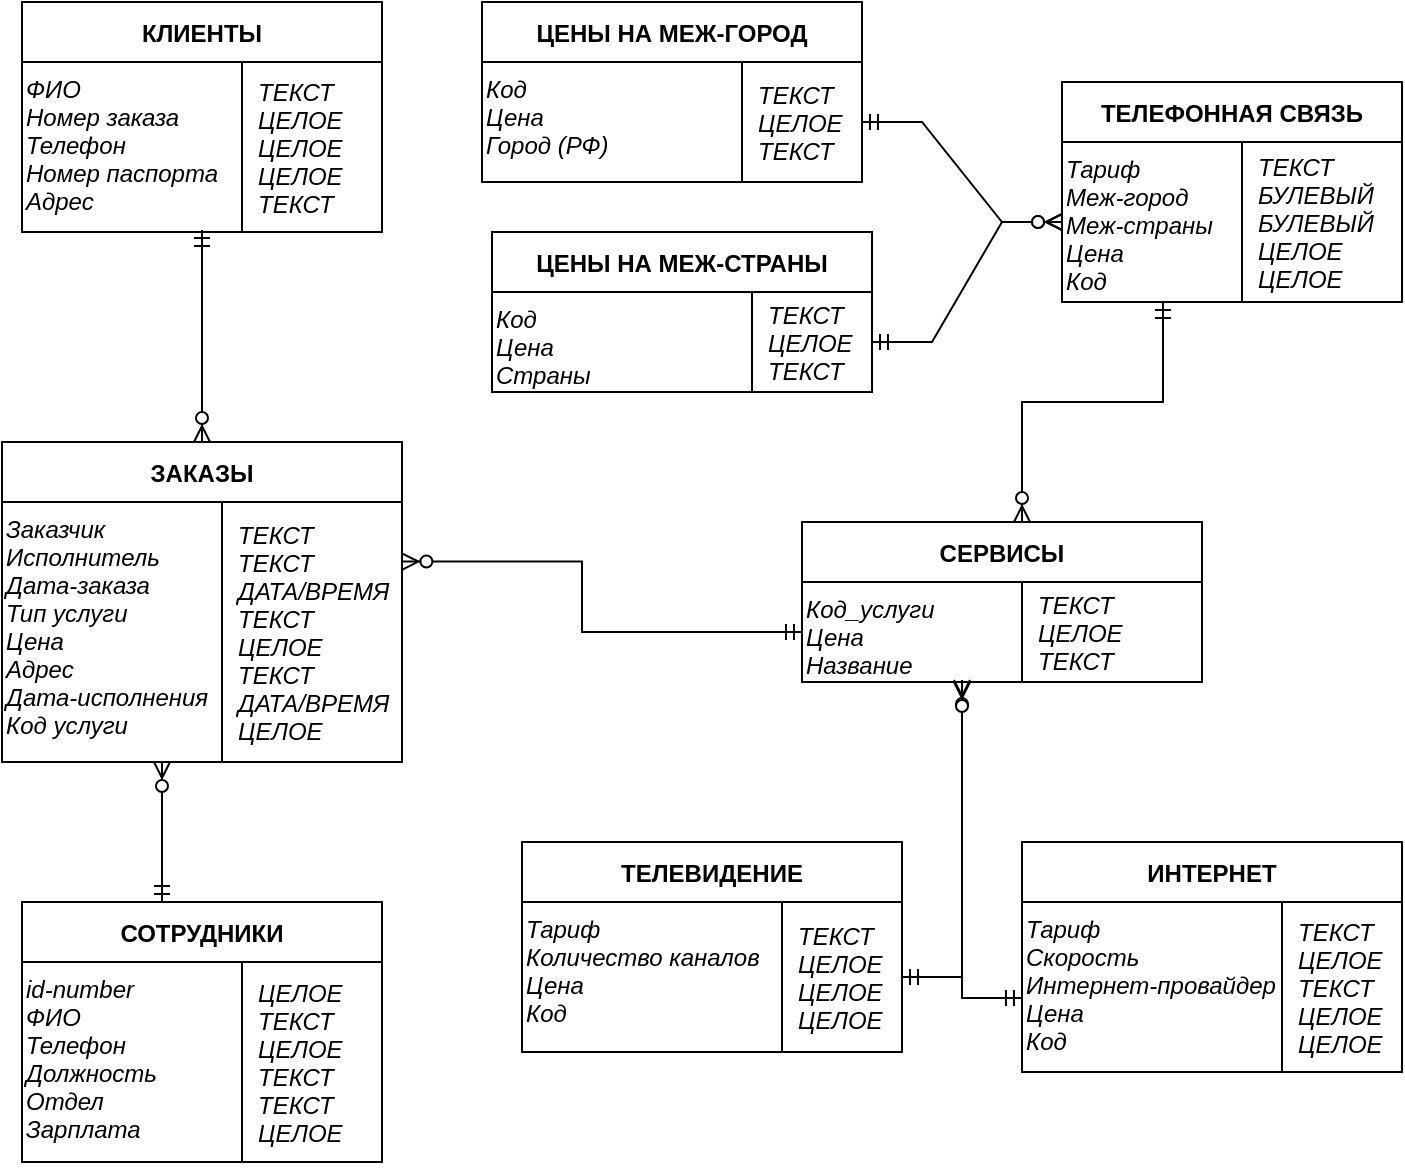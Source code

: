 <mxfile version="21.2.1" type="github">
  <diagram id="R2lEEEUBdFMjLlhIrx00" name="Page-1">
    <mxGraphModel dx="1194" dy="1052" grid="1" gridSize="10" guides="1" tooltips="1" connect="1" arrows="1" fold="1" page="0" pageScale="1" pageWidth="850" pageHeight="1100" math="0" shadow="0" extFonts="Permanent Marker^https://fonts.googleapis.com/css?family=Permanent+Marker">
      <root>
        <mxCell id="0" />
        <mxCell id="1" parent="0" />
        <mxCell id="C-vyLk0tnHw3VtMMgP7b-23" value="КЛИЕНТЫ" style="shape=table;startSize=30;container=1;collapsible=1;childLayout=tableLayout;fixedRows=1;rowLines=0;fontStyle=1;align=center;resizeLast=1;swimlaneLine=1;rounded=0;shadow=0;" parent="1" vertex="1">
          <mxGeometry x="290" y="-380" width="180" height="115" as="geometry" />
        </mxCell>
        <mxCell id="C-vyLk0tnHw3VtMMgP7b-24" value="" style="shape=partialRectangle;collapsible=0;dropTarget=0;pointerEvents=0;fillColor=none;points=[[0,0.5],[1,0.5]];portConstraint=eastwest;top=0;left=0;right=0;bottom=1;" parent="C-vyLk0tnHw3VtMMgP7b-23" vertex="1">
          <mxGeometry y="30" width="180" height="85" as="geometry" />
        </mxCell>
        <mxCell id="C-vyLk0tnHw3VtMMgP7b-25" value="ФИО&#xa;Номер заказа&#xa;Телефон&#xa;Номер паспорта&#xa;Адрес&#xa;&#xa;" style="shape=partialRectangle;overflow=hidden;connectable=0;fillColor=none;top=0;left=0;bottom=0;right=0;fontStyle=2;align=left;verticalAlign=top;" parent="C-vyLk0tnHw3VtMMgP7b-24" vertex="1">
          <mxGeometry width="110" height="85" as="geometry">
            <mxRectangle width="110" height="85" as="alternateBounds" />
          </mxGeometry>
        </mxCell>
        <mxCell id="C-vyLk0tnHw3VtMMgP7b-26" value="ТЕКСТ&#xa;ЦЕЛОЕ&#xa;ЦЕЛОЕ&#xa;ЦЕЛОЕ&#xa;ТЕКСТ" style="shape=partialRectangle;overflow=hidden;connectable=0;fillColor=none;top=0;left=0;bottom=0;right=0;align=left;spacingLeft=6;fontStyle=2;" parent="C-vyLk0tnHw3VtMMgP7b-24" vertex="1">
          <mxGeometry x="110" width="70" height="85" as="geometry">
            <mxRectangle width="70" height="85" as="alternateBounds" />
          </mxGeometry>
        </mxCell>
        <mxCell id="DgxsEZqawWzNXBBMDGjZ-1" value="ИНТЕРНЕТ" style="shape=table;startSize=30;container=1;collapsible=1;childLayout=tableLayout;fixedRows=1;rowLines=0;fontStyle=1;align=center;resizeLast=1;swimlaneLine=1;rounded=0;shadow=0;" parent="1" vertex="1">
          <mxGeometry x="790" y="40" width="190" height="115" as="geometry" />
        </mxCell>
        <mxCell id="DgxsEZqawWzNXBBMDGjZ-2" value="" style="shape=partialRectangle;collapsible=0;dropTarget=0;pointerEvents=0;fillColor=none;points=[[0,0.5],[1,0.5]];portConstraint=eastwest;top=0;left=0;right=0;bottom=1;" parent="DgxsEZqawWzNXBBMDGjZ-1" vertex="1">
          <mxGeometry y="30" width="190" height="85" as="geometry" />
        </mxCell>
        <mxCell id="DgxsEZqawWzNXBBMDGjZ-3" value="Тариф&#xa;Скорость&#xa;Интернет-провайдер&#xa;Цена&#xa;Код" style="shape=partialRectangle;overflow=hidden;connectable=0;fillColor=none;top=0;left=0;bottom=0;right=0;fontStyle=2;align=left;verticalAlign=top;" parent="DgxsEZqawWzNXBBMDGjZ-2" vertex="1">
          <mxGeometry width="130" height="85" as="geometry">
            <mxRectangle width="130" height="85" as="alternateBounds" />
          </mxGeometry>
        </mxCell>
        <mxCell id="DgxsEZqawWzNXBBMDGjZ-4" value="ТЕКСТ&#xa;ЦЕЛОЕ&#xa;ТЕКСТ&#xa;ЦЕЛОЕ&#xa;ЦЕЛОЕ" style="shape=partialRectangle;overflow=hidden;connectable=0;fillColor=none;top=0;left=0;bottom=0;right=0;align=left;spacingLeft=6;fontStyle=2;" parent="DgxsEZqawWzNXBBMDGjZ-2" vertex="1">
          <mxGeometry x="130" width="60" height="85" as="geometry">
            <mxRectangle width="60" height="85" as="alternateBounds" />
          </mxGeometry>
        </mxCell>
        <mxCell id="DgxsEZqawWzNXBBMDGjZ-5" value="СОТРУДНИКИ" style="shape=table;startSize=30;container=1;collapsible=1;childLayout=tableLayout;fixedRows=1;rowLines=0;fontStyle=1;align=center;resizeLast=1;swimlaneLine=1;rounded=0;shadow=0;" parent="1" vertex="1">
          <mxGeometry x="290" y="70" width="180" height="130" as="geometry" />
        </mxCell>
        <mxCell id="DgxsEZqawWzNXBBMDGjZ-6" value="" style="shape=partialRectangle;collapsible=0;dropTarget=0;pointerEvents=0;fillColor=none;points=[[0,0.5],[1,0.5]];portConstraint=eastwest;top=0;left=0;right=0;bottom=1;" parent="DgxsEZqawWzNXBBMDGjZ-5" vertex="1">
          <mxGeometry y="30" width="180" height="100" as="geometry" />
        </mxCell>
        <mxCell id="DgxsEZqawWzNXBBMDGjZ-7" value="id-number&#xa;ФИО&#xa;Телефон&#xa;Должность&#xa;Отдел&#xa;Зарплата" style="shape=partialRectangle;overflow=hidden;connectable=0;fillColor=none;top=0;left=0;bottom=0;right=0;fontStyle=2;align=left;verticalAlign=top;" parent="DgxsEZqawWzNXBBMDGjZ-6" vertex="1">
          <mxGeometry width="110" height="100" as="geometry">
            <mxRectangle width="110" height="100" as="alternateBounds" />
          </mxGeometry>
        </mxCell>
        <mxCell id="DgxsEZqawWzNXBBMDGjZ-8" value="ЦЕЛОЕ&#xa;ТЕКСТ&#xa;ЦЕЛОЕ&#xa;ТЕКСТ&#xa;ТЕКСТ&#xa;ЦЕЛОЕ" style="shape=partialRectangle;overflow=hidden;connectable=0;fillColor=none;top=0;left=0;bottom=0;right=0;align=left;spacingLeft=6;fontStyle=2;" parent="DgxsEZqawWzNXBBMDGjZ-6" vertex="1">
          <mxGeometry x="110" width="70" height="100" as="geometry">
            <mxRectangle width="70" height="100" as="alternateBounds" />
          </mxGeometry>
        </mxCell>
        <mxCell id="DgxsEZqawWzNXBBMDGjZ-9" value="ЗАКАЗЫ" style="shape=table;startSize=30;container=1;collapsible=1;childLayout=tableLayout;fixedRows=1;rowLines=0;fontStyle=1;align=center;resizeLast=1;swimlaneLine=1;rounded=0;shadow=0;" parent="1" vertex="1">
          <mxGeometry x="280" y="-160" width="200" height="160" as="geometry" />
        </mxCell>
        <mxCell id="DgxsEZqawWzNXBBMDGjZ-10" value="" style="shape=partialRectangle;collapsible=0;dropTarget=0;pointerEvents=0;fillColor=none;points=[[0,0.5],[1,0.5]];portConstraint=eastwest;top=0;left=0;right=0;bottom=1;" parent="DgxsEZqawWzNXBBMDGjZ-9" vertex="1">
          <mxGeometry y="30" width="200" height="130" as="geometry" />
        </mxCell>
        <mxCell id="DgxsEZqawWzNXBBMDGjZ-11" value="Заказчик&#xa;Исполнитель&#xa;Дата-заказа&#xa;Тип услуги&#xa;Цена&#xa;Адрес&#xa;Дата-исполнения&#xa;Код услуги" style="shape=partialRectangle;overflow=hidden;connectable=0;fillColor=none;top=0;left=0;bottom=0;right=0;fontStyle=2;align=left;verticalAlign=top;" parent="DgxsEZqawWzNXBBMDGjZ-10" vertex="1">
          <mxGeometry width="110" height="130" as="geometry">
            <mxRectangle width="110" height="130" as="alternateBounds" />
          </mxGeometry>
        </mxCell>
        <mxCell id="DgxsEZqawWzNXBBMDGjZ-12" value="ТЕКСТ&#xa;ТЕКСТ&#xa;ДАТА/ВРЕМЯ&#xa;ТЕКСТ&#xa;ЦЕЛОЕ&#xa;ТЕКСТ&#xa;ДАТА/ВРЕМЯ&#xa;ЦЕЛОЕ" style="shape=partialRectangle;overflow=hidden;connectable=0;fillColor=none;top=0;left=0;bottom=0;right=0;align=left;spacingLeft=6;fontStyle=2;" parent="DgxsEZqawWzNXBBMDGjZ-10" vertex="1">
          <mxGeometry x="110" width="90" height="130" as="geometry">
            <mxRectangle width="90" height="130" as="alternateBounds" />
          </mxGeometry>
        </mxCell>
        <mxCell id="DgxsEZqawWzNXBBMDGjZ-13" value="ТЕЛЕВИДЕНИЕ" style="shape=table;startSize=30;container=1;collapsible=1;childLayout=tableLayout;fixedRows=1;rowLines=0;fontStyle=1;align=center;resizeLast=1;swimlaneLine=1;rounded=0;shadow=0;" parent="1" vertex="1">
          <mxGeometry x="540" y="40" width="190" height="105" as="geometry" />
        </mxCell>
        <mxCell id="DgxsEZqawWzNXBBMDGjZ-14" value="" style="shape=partialRectangle;collapsible=0;dropTarget=0;pointerEvents=0;fillColor=none;points=[[0,0.5],[1,0.5]];portConstraint=eastwest;top=0;left=0;right=0;bottom=1;" parent="DgxsEZqawWzNXBBMDGjZ-13" vertex="1">
          <mxGeometry y="30" width="190" height="75" as="geometry" />
        </mxCell>
        <mxCell id="DgxsEZqawWzNXBBMDGjZ-15" value="Тариф&#xa;Количество каналов&#xa;Цена&#xa;Код" style="shape=partialRectangle;overflow=hidden;connectable=0;fillColor=none;top=0;left=0;bottom=0;right=0;fontStyle=2;align=left;verticalAlign=top;" parent="DgxsEZqawWzNXBBMDGjZ-14" vertex="1">
          <mxGeometry width="130" height="75" as="geometry">
            <mxRectangle width="130" height="75" as="alternateBounds" />
          </mxGeometry>
        </mxCell>
        <mxCell id="DgxsEZqawWzNXBBMDGjZ-16" value="ТЕКСТ&#xa;ЦЕЛОЕ&#xa;ЦЕЛОЕ&#xa;ЦЕЛОЕ" style="shape=partialRectangle;overflow=hidden;connectable=0;fillColor=none;top=0;left=0;bottom=0;right=0;align=left;spacingLeft=6;fontStyle=2;" parent="DgxsEZqawWzNXBBMDGjZ-14" vertex="1">
          <mxGeometry x="130" width="60" height="75" as="geometry">
            <mxRectangle width="60" height="75" as="alternateBounds" />
          </mxGeometry>
        </mxCell>
        <mxCell id="DgxsEZqawWzNXBBMDGjZ-17" value="ТЕЛЕФОННАЯ СВЯЗЬ" style="shape=table;startSize=30;container=1;collapsible=1;childLayout=tableLayout;fixedRows=1;rowLines=0;fontStyle=1;align=center;resizeLast=1;swimlaneLine=1;rounded=0;shadow=0;" parent="1" vertex="1">
          <mxGeometry x="810" y="-340" width="170" height="110" as="geometry" />
        </mxCell>
        <mxCell id="DgxsEZqawWzNXBBMDGjZ-18" value="" style="shape=partialRectangle;collapsible=0;dropTarget=0;pointerEvents=0;fillColor=none;points=[[0,0.5],[1,0.5]];portConstraint=eastwest;top=0;left=0;right=0;bottom=1;" parent="DgxsEZqawWzNXBBMDGjZ-17" vertex="1">
          <mxGeometry y="30" width="170" height="80" as="geometry" />
        </mxCell>
        <mxCell id="DgxsEZqawWzNXBBMDGjZ-19" value="Тариф&#xa;Меж-город&#xa;Меж-страны&#xa;Цена&#xa;Код" style="shape=partialRectangle;overflow=hidden;connectable=0;fillColor=none;top=0;left=0;bottom=0;right=0;fontStyle=2;align=left;verticalAlign=top;" parent="DgxsEZqawWzNXBBMDGjZ-18" vertex="1">
          <mxGeometry width="90" height="80" as="geometry">
            <mxRectangle width="90" height="80" as="alternateBounds" />
          </mxGeometry>
        </mxCell>
        <mxCell id="DgxsEZqawWzNXBBMDGjZ-20" value="ТЕКСТ&#xa;БУЛЕВЫЙ&#xa;БУЛЕВЫЙ&#xa;ЦЕЛОЕ&#xa;ЦЕЛОЕ" style="shape=partialRectangle;overflow=hidden;connectable=0;fillColor=none;top=0;left=0;bottom=0;right=0;align=left;spacingLeft=6;fontStyle=2;" parent="DgxsEZqawWzNXBBMDGjZ-18" vertex="1">
          <mxGeometry x="90" width="80" height="80" as="geometry">
            <mxRectangle width="80" height="80" as="alternateBounds" />
          </mxGeometry>
        </mxCell>
        <mxCell id="DgxsEZqawWzNXBBMDGjZ-21" value="ЦЕНЫ НА МЕЖ-ГОРОД" style="shape=table;startSize=30;container=1;collapsible=1;childLayout=tableLayout;fixedRows=1;rowLines=0;fontStyle=1;align=center;resizeLast=1;swimlaneLine=1;rounded=0;shadow=0;" parent="1" vertex="1">
          <mxGeometry x="520" y="-380" width="190" height="90" as="geometry" />
        </mxCell>
        <mxCell id="DgxsEZqawWzNXBBMDGjZ-22" value="" style="shape=partialRectangle;collapsible=0;dropTarget=0;pointerEvents=0;fillColor=none;points=[[0,0.5],[1,0.5]];portConstraint=eastwest;top=0;left=0;right=0;bottom=1;" parent="DgxsEZqawWzNXBBMDGjZ-21" vertex="1">
          <mxGeometry y="30" width="190" height="60" as="geometry" />
        </mxCell>
        <mxCell id="DgxsEZqawWzNXBBMDGjZ-23" value="Код&#xa;Цена&#xa;Город (РФ)" style="shape=partialRectangle;overflow=hidden;connectable=0;fillColor=none;top=0;left=0;bottom=0;right=0;fontStyle=2;align=left;verticalAlign=top;" parent="DgxsEZqawWzNXBBMDGjZ-22" vertex="1">
          <mxGeometry width="130" height="60" as="geometry">
            <mxRectangle width="130" height="60" as="alternateBounds" />
          </mxGeometry>
        </mxCell>
        <mxCell id="DgxsEZqawWzNXBBMDGjZ-24" value="ТЕКСТ&#xa;ЦЕЛОЕ&#xa;ТЕКСТ" style="shape=partialRectangle;overflow=hidden;connectable=0;fillColor=none;top=0;left=0;bottom=0;right=0;align=left;spacingLeft=6;fontStyle=2;" parent="DgxsEZqawWzNXBBMDGjZ-22" vertex="1">
          <mxGeometry x="130" width="60" height="60" as="geometry">
            <mxRectangle width="60" height="60" as="alternateBounds" />
          </mxGeometry>
        </mxCell>
        <mxCell id="DgxsEZqawWzNXBBMDGjZ-25" value="ЦЕНЫ НА МЕЖ-СТРАНЫ" style="shape=table;startSize=30;container=1;collapsible=1;childLayout=tableLayout;fixedRows=1;rowLines=0;fontStyle=1;align=center;resizeLast=1;swimlaneLine=1;rounded=0;shadow=0;" parent="1" vertex="1">
          <mxGeometry x="525" y="-265" width="190" height="80" as="geometry" />
        </mxCell>
        <mxCell id="DgxsEZqawWzNXBBMDGjZ-26" value="" style="shape=partialRectangle;collapsible=0;dropTarget=0;pointerEvents=0;fillColor=none;points=[[0,0.5],[1,0.5]];portConstraint=eastwest;top=0;left=0;right=0;bottom=1;" parent="DgxsEZqawWzNXBBMDGjZ-25" vertex="1">
          <mxGeometry y="30" width="190" height="50" as="geometry" />
        </mxCell>
        <mxCell id="DgxsEZqawWzNXBBMDGjZ-27" value="Код&#xa;Цена&#xa;Страны" style="shape=partialRectangle;overflow=hidden;connectable=0;fillColor=none;top=0;left=0;bottom=0;right=0;fontStyle=2;align=left;verticalAlign=top;" parent="DgxsEZqawWzNXBBMDGjZ-26" vertex="1">
          <mxGeometry width="130" height="50" as="geometry">
            <mxRectangle width="130" height="50" as="alternateBounds" />
          </mxGeometry>
        </mxCell>
        <mxCell id="DgxsEZqawWzNXBBMDGjZ-28" value="ТЕКСТ&#xa;ЦЕЛОЕ&#xa;ТЕКСТ" style="shape=partialRectangle;overflow=hidden;connectable=0;fillColor=none;top=0;left=0;bottom=0;right=0;align=left;spacingLeft=6;fontStyle=2;" parent="DgxsEZqawWzNXBBMDGjZ-26" vertex="1">
          <mxGeometry x="130" width="60" height="50" as="geometry">
            <mxRectangle width="60" height="50" as="alternateBounds" />
          </mxGeometry>
        </mxCell>
        <mxCell id="7pB8vEdCVkHuA1aRxea8-1" value="СЕРВИСЫ" style="shape=table;startSize=30;container=1;collapsible=1;childLayout=tableLayout;fixedRows=1;rowLines=0;fontStyle=1;align=center;resizeLast=1;swimlaneLine=1;rounded=0;shadow=0;" vertex="1" parent="1">
          <mxGeometry x="680" y="-120" width="200" height="80" as="geometry" />
        </mxCell>
        <mxCell id="7pB8vEdCVkHuA1aRxea8-2" value="" style="shape=partialRectangle;collapsible=0;dropTarget=0;pointerEvents=0;fillColor=none;points=[[0,0.5],[1,0.5]];portConstraint=eastwest;top=0;left=0;right=0;bottom=1;" vertex="1" parent="7pB8vEdCVkHuA1aRxea8-1">
          <mxGeometry y="30" width="200" height="50" as="geometry" />
        </mxCell>
        <mxCell id="7pB8vEdCVkHuA1aRxea8-3" value="Код_услуги&#xa;Цена&#xa;Название" style="shape=partialRectangle;overflow=hidden;connectable=0;fillColor=none;top=0;left=0;bottom=0;right=0;fontStyle=2;align=left;verticalAlign=top;" vertex="1" parent="7pB8vEdCVkHuA1aRxea8-2">
          <mxGeometry width="110" height="50" as="geometry">
            <mxRectangle width="110" height="50" as="alternateBounds" />
          </mxGeometry>
        </mxCell>
        <mxCell id="7pB8vEdCVkHuA1aRxea8-4" value="ТЕКСТ&#xa;ЦЕЛОЕ&#xa;ТЕКСТ" style="shape=partialRectangle;overflow=hidden;connectable=0;fillColor=none;top=0;left=0;bottom=0;right=0;align=left;spacingLeft=6;fontStyle=2;" vertex="1" parent="7pB8vEdCVkHuA1aRxea8-2">
          <mxGeometry x="110" width="90" height="50" as="geometry">
            <mxRectangle width="90" height="50" as="alternateBounds" />
          </mxGeometry>
        </mxCell>
        <mxCell id="7pB8vEdCVkHuA1aRxea8-6" value="" style="edgeStyle=entityRelationEdgeStyle;fontSize=12;html=1;endArrow=ERzeroToMany;startArrow=ERmandOne;rounded=0;entryX=0;entryY=0.5;entryDx=0;entryDy=0;exitX=1;exitY=0.5;exitDx=0;exitDy=0;" edge="1" parent="1" source="DgxsEZqawWzNXBBMDGjZ-22" target="DgxsEZqawWzNXBBMDGjZ-18">
          <mxGeometry width="100" height="100" relative="1" as="geometry">
            <mxPoint x="800" y="-390" as="sourcePoint" />
            <mxPoint x="870" y="-350" as="targetPoint" />
          </mxGeometry>
        </mxCell>
        <mxCell id="7pB8vEdCVkHuA1aRxea8-7" value="" style="edgeStyle=entityRelationEdgeStyle;fontSize=12;html=1;endArrow=ERzeroToMany;startArrow=ERmandOne;rounded=0;" edge="1" parent="1" source="DgxsEZqawWzNXBBMDGjZ-26" target="DgxsEZqawWzNXBBMDGjZ-18">
          <mxGeometry width="100" height="100" relative="1" as="geometry">
            <mxPoint x="850" y="-50" as="sourcePoint" />
            <mxPoint x="950" y="-150" as="targetPoint" />
          </mxGeometry>
        </mxCell>
        <mxCell id="7pB8vEdCVkHuA1aRxea8-8" value="" style="edgeStyle=orthogonalEdgeStyle;fontSize=12;html=1;endArrow=ERzeroToMany;startArrow=ERmandOne;rounded=0;exitX=1;exitY=0.5;exitDx=0;exitDy=0;entryX=0.4;entryY=0.98;entryDx=0;entryDy=0;entryPerimeter=0;" edge="1" parent="1" source="DgxsEZqawWzNXBBMDGjZ-14" target="7pB8vEdCVkHuA1aRxea8-2">
          <mxGeometry width="100" height="100" relative="1" as="geometry">
            <mxPoint x="640" y="10" as="sourcePoint" />
            <mxPoint x="620" y="-30" as="targetPoint" />
            <Array as="points">
              <mxPoint x="760" y="108" />
            </Array>
          </mxGeometry>
        </mxCell>
        <mxCell id="7pB8vEdCVkHuA1aRxea8-11" value="" style="edgeStyle=orthogonalEdgeStyle;fontSize=12;html=1;endArrow=ERzeroToMany;startArrow=ERmandOne;rounded=0;exitX=0;exitY=0.565;exitDx=0;exitDy=0;exitPerimeter=0;" edge="1" parent="1" source="DgxsEZqawWzNXBBMDGjZ-2">
          <mxGeometry width="100" height="100" relative="1" as="geometry">
            <mxPoint x="740" y="118" as="sourcePoint" />
            <mxPoint x="760" y="-40" as="targetPoint" />
            <Array as="points">
              <mxPoint x="760" y="118" />
              <mxPoint x="760" y="-20" />
            </Array>
          </mxGeometry>
        </mxCell>
        <mxCell id="7pB8vEdCVkHuA1aRxea8-12" value="" style="edgeStyle=orthogonalEdgeStyle;fontSize=12;html=1;endArrow=ERzeroToMany;startArrow=ERmandOne;rounded=0;exitX=0.297;exitY=1;exitDx=0;exitDy=0;exitPerimeter=0;" edge="1" parent="1" source="DgxsEZqawWzNXBBMDGjZ-18">
          <mxGeometry width="100" height="100" relative="1" as="geometry">
            <mxPoint x="860" y="-190" as="sourcePoint" />
            <mxPoint x="790" y="-120" as="targetPoint" />
            <Array as="points">
              <mxPoint x="861" y="-180" />
              <mxPoint x="790" y="-180" />
            </Array>
          </mxGeometry>
        </mxCell>
        <mxCell id="7pB8vEdCVkHuA1aRxea8-14" value="" style="edgeStyle=orthogonalEdgeStyle;fontSize=12;html=1;endArrow=ERzeroToMany;startArrow=ERmandOne;rounded=0;entryX=1.001;entryY=0.229;entryDx=0;entryDy=0;entryPerimeter=0;" edge="1" parent="1" source="7pB8vEdCVkHuA1aRxea8-2" target="DgxsEZqawWzNXBBMDGjZ-10">
          <mxGeometry width="100" height="100" relative="1" as="geometry">
            <mxPoint x="610" y="-50" as="sourcePoint" />
            <mxPoint x="490" y="-100" as="targetPoint" />
            <Array as="points">
              <mxPoint x="570" y="-65" />
              <mxPoint x="570" y="-100" />
            </Array>
          </mxGeometry>
        </mxCell>
        <mxCell id="7pB8vEdCVkHuA1aRxea8-15" value="" style="fontSize=12;html=1;endArrow=ERzeroToMany;startArrow=ERmandOne;rounded=0;entryX=0.5;entryY=0;entryDx=0;entryDy=0;exitX=0.5;exitY=0.988;exitDx=0;exitDy=0;exitPerimeter=0;" edge="1" parent="1" source="C-vyLk0tnHw3VtMMgP7b-24" target="DgxsEZqawWzNXBBMDGjZ-9">
          <mxGeometry width="100" height="100" relative="1" as="geometry">
            <mxPoint x="160" y="-340" as="sourcePoint" />
            <mxPoint x="260" y="-250" as="targetPoint" />
          </mxGeometry>
        </mxCell>
        <mxCell id="7pB8vEdCVkHuA1aRxea8-16" value="" style="fontSize=12;html=1;endArrow=ERzeroToMany;startArrow=ERmandOne;rounded=0;" edge="1" parent="1">
          <mxGeometry width="100" height="100" relative="1" as="geometry">
            <mxPoint x="360" y="70" as="sourcePoint" />
            <mxPoint x="360" as="targetPoint" />
          </mxGeometry>
        </mxCell>
      </root>
    </mxGraphModel>
  </diagram>
</mxfile>
